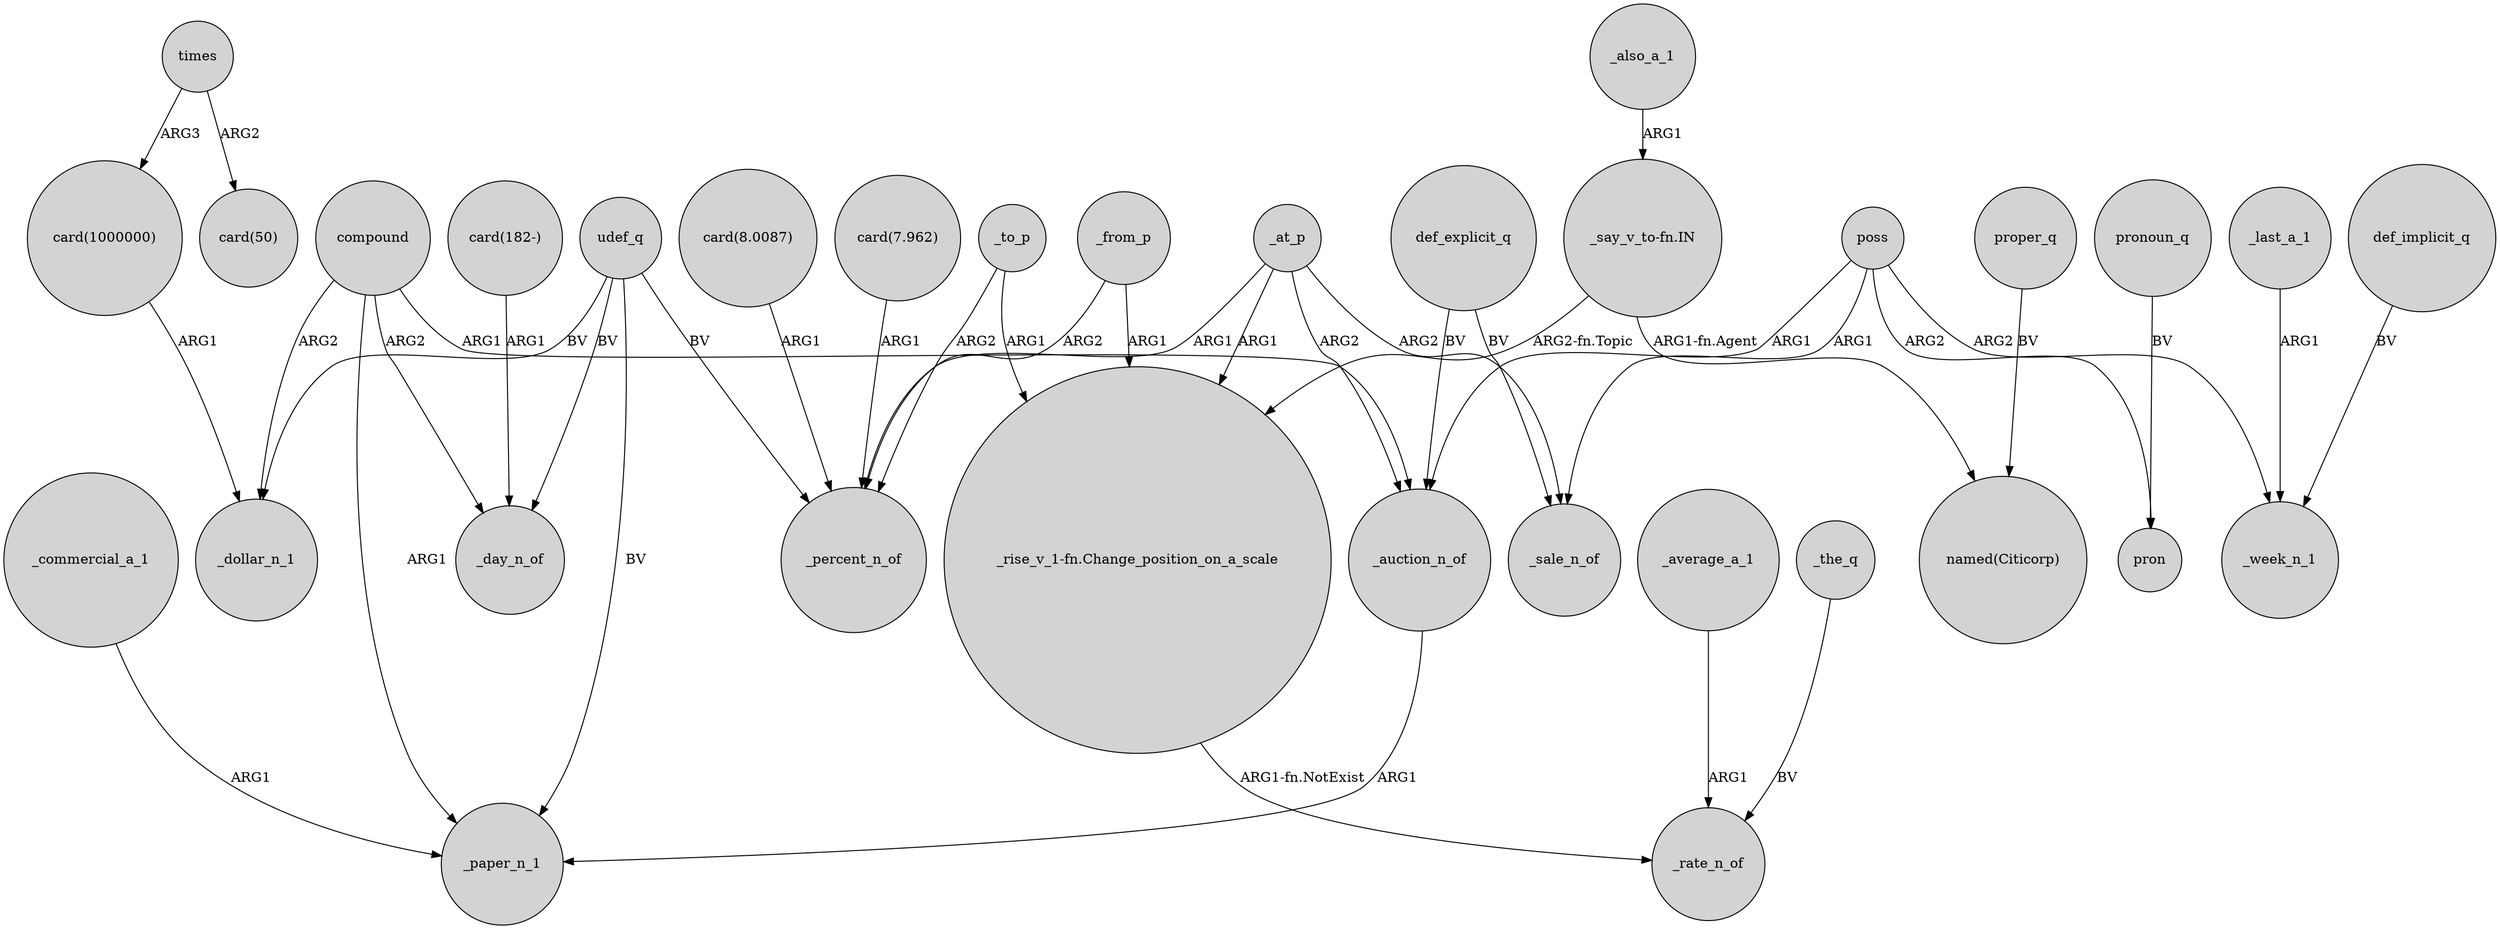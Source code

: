 digraph {
	node [shape=circle style=filled]
	times -> "card(50)" [label=ARG2]
	"card(1000000)" -> _dollar_n_1 [label=ARG1]
	_also_a_1 -> "_say_v_to-fn.IN" [label=ARG1]
	"card(7.962)" -> _percent_n_of [label=ARG1]
	def_implicit_q -> _week_n_1 [label=BV]
	poss -> pron [label=ARG2]
	proper_q -> "named(Citicorp)" [label=BV]
	"card(8.0087)" -> _percent_n_of [label=ARG1]
	_at_p -> "_rise_v_1-fn.Change_position_on_a_scale" [label=ARG1]
	"_rise_v_1-fn.Change_position_on_a_scale" -> _rate_n_of [label="ARG1-fn.NotExist"]
	compound -> _paper_n_1 [label=ARG1]
	compound -> _day_n_of [label=ARG2]
	udef_q -> _day_n_of [label=BV]
	def_explicit_q -> _sale_n_of [label=BV]
	"card(182-)" -> _day_n_of [label=ARG1]
	_the_q -> _rate_n_of [label=BV]
	poss -> _week_n_1 [label=ARG2]
	pronoun_q -> pron [label=BV]
	times -> "card(1000000)" [label=ARG3]
	poss -> _sale_n_of [label=ARG1]
	"_say_v_to-fn.IN" -> "named(Citicorp)" [label="ARG1-fn.Agent"]
	_commercial_a_1 -> _paper_n_1 [label=ARG1]
	poss -> _auction_n_of [label=ARG1]
	_last_a_1 -> _week_n_1 [label=ARG1]
	_auction_n_of -> _paper_n_1 [label=ARG1]
	_to_p -> _percent_n_of [label=ARG2]
	compound -> _auction_n_of [label=ARG1]
	_average_a_1 -> _rate_n_of [label=ARG1]
	udef_q -> _paper_n_1 [label=BV]
	_at_p -> _percent_n_of [label=ARG1]
	"_say_v_to-fn.IN" -> "_rise_v_1-fn.Change_position_on_a_scale" [label="ARG2-fn.Topic"]
	_from_p -> _percent_n_of [label=ARG2]
	udef_q -> _percent_n_of [label=BV]
	_at_p -> _auction_n_of [label=ARG2]
	compound -> _dollar_n_1 [label=ARG2]
	_to_p -> "_rise_v_1-fn.Change_position_on_a_scale" [label=ARG1]
	_at_p -> _sale_n_of [label=ARG2]
	def_explicit_q -> _auction_n_of [label=BV]
	udef_q -> _dollar_n_1 [label=BV]
	_from_p -> "_rise_v_1-fn.Change_position_on_a_scale" [label=ARG1]
}
